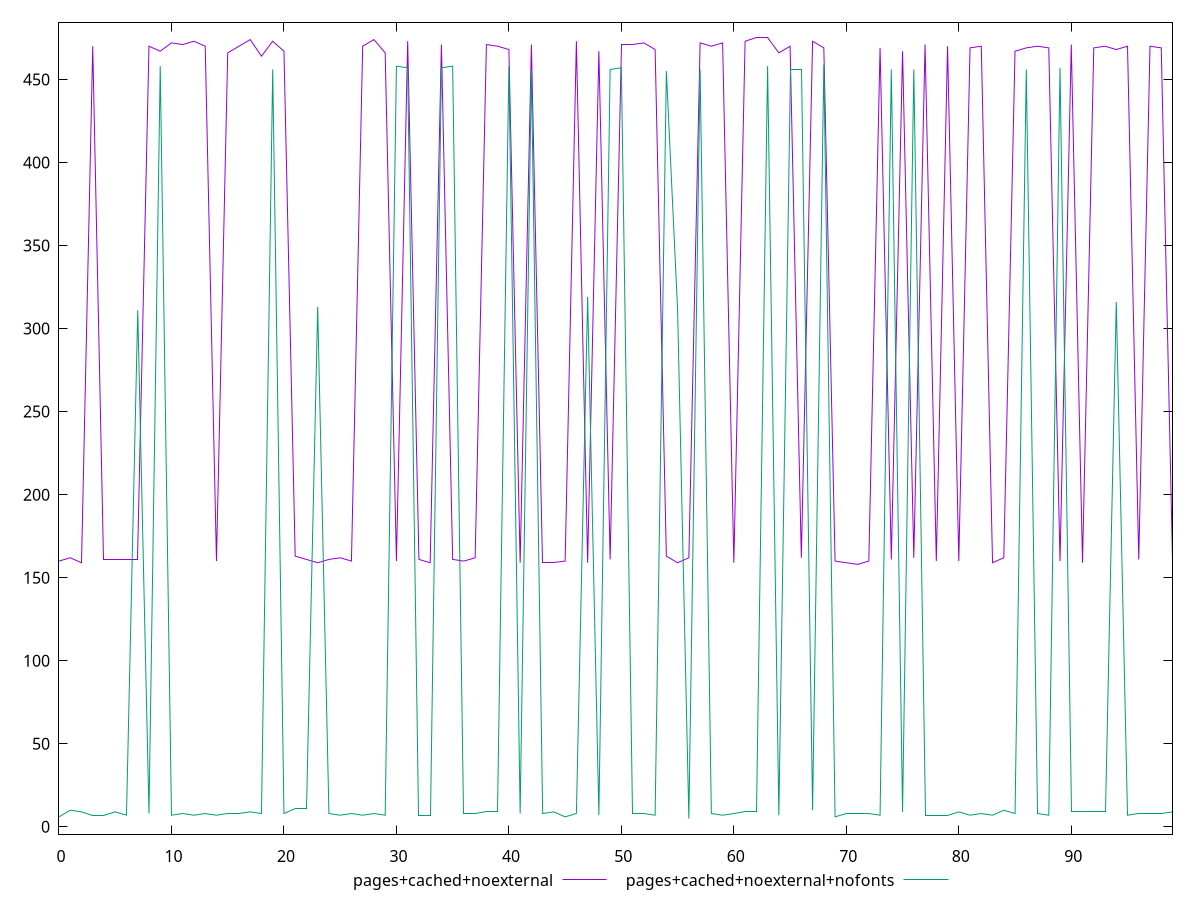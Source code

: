 reset

$pagesCachedNoexternal <<EOF
0 160
1 162
2 159
3 470
4 161
5 161
6 161
7 161
8 470
9 467
10 472
11 471
12 473
13 470
14 160
15 466
16 470
17 474
18 464
19 473
20 467
21 163
22 161
23 159
24 161
25 162
26 160
27 470
28 474
29 466
30 160
31 473
32 161
33 159
34 471
35 161
36 160
37 162
38 471
39 470
40 468
41 159
42 471
43 159
44 159
45 160
46 473
47 159
48 467
49 161
50 471
51 471
52 472
53 468
54 163
55 159
56 162
57 472
58 470
59 472
60 159
61 473
62 475
63 475
64 466
65 470
66 162
67 473
68 469
69 160
70 159
71 158
72 160
73 469
74 161
75 467
76 162
77 471
78 160
79 470
80 160
81 469
82 470
83 159
84 162
85 467
86 469
87 470
88 469
89 160
90 471
91 159
92 469
93 470
94 468
95 470
96 161
97 470
98 469
99 161
EOF

$pagesCachedNoexternalNofonts <<EOF
0 6
1 10
2 9
3 7
4 7
5 9
6 7
7 311
8 8
9 458
10 7
11 8
12 7
13 8
14 7
15 8
16 8
17 9
18 8
19 456
20 8
21 11
22 11
23 313
24 8
25 7
26 8
27 7
28 8
29 7
30 458
31 457
32 7
33 7
34 457
35 458
36 8
37 8
38 9
39 9
40 458
41 8
42 456
43 8
44 9
45 6
46 8
47 319
48 7
49 456
50 457
51 8
52 8
53 7
54 455
55 311
56 5
57 456
58 8
59 7
60 8
61 9
62 9
63 458
64 7
65 456
66 456
67 10
68 459
69 6
70 8
71 8
72 8
73 7
74 456
75 9
76 456
77 7
78 7
79 7
80 9
81 7
82 8
83 7
84 10
85 8
86 456
87 8
88 7
89 457
90 9
91 9
92 9
93 9
94 316
95 7
96 8
97 8
98 8
99 9
EOF

set key outside below
set xrange [0:99]
set yrange [-4.4:484.4]
set trange [-4.4:484.4]
set terminal svg size 640, 500 enhanced background rgb 'white'
set output "report_00007_2020-12-11T15:55:29.892Z/render-blocking-resources/comparison/line/5_vs_6.svg"

plot $pagesCachedNoexternal title "pages+cached+noexternal" with line, \
     $pagesCachedNoexternalNofonts title "pages+cached+noexternal+nofonts" with line

reset
